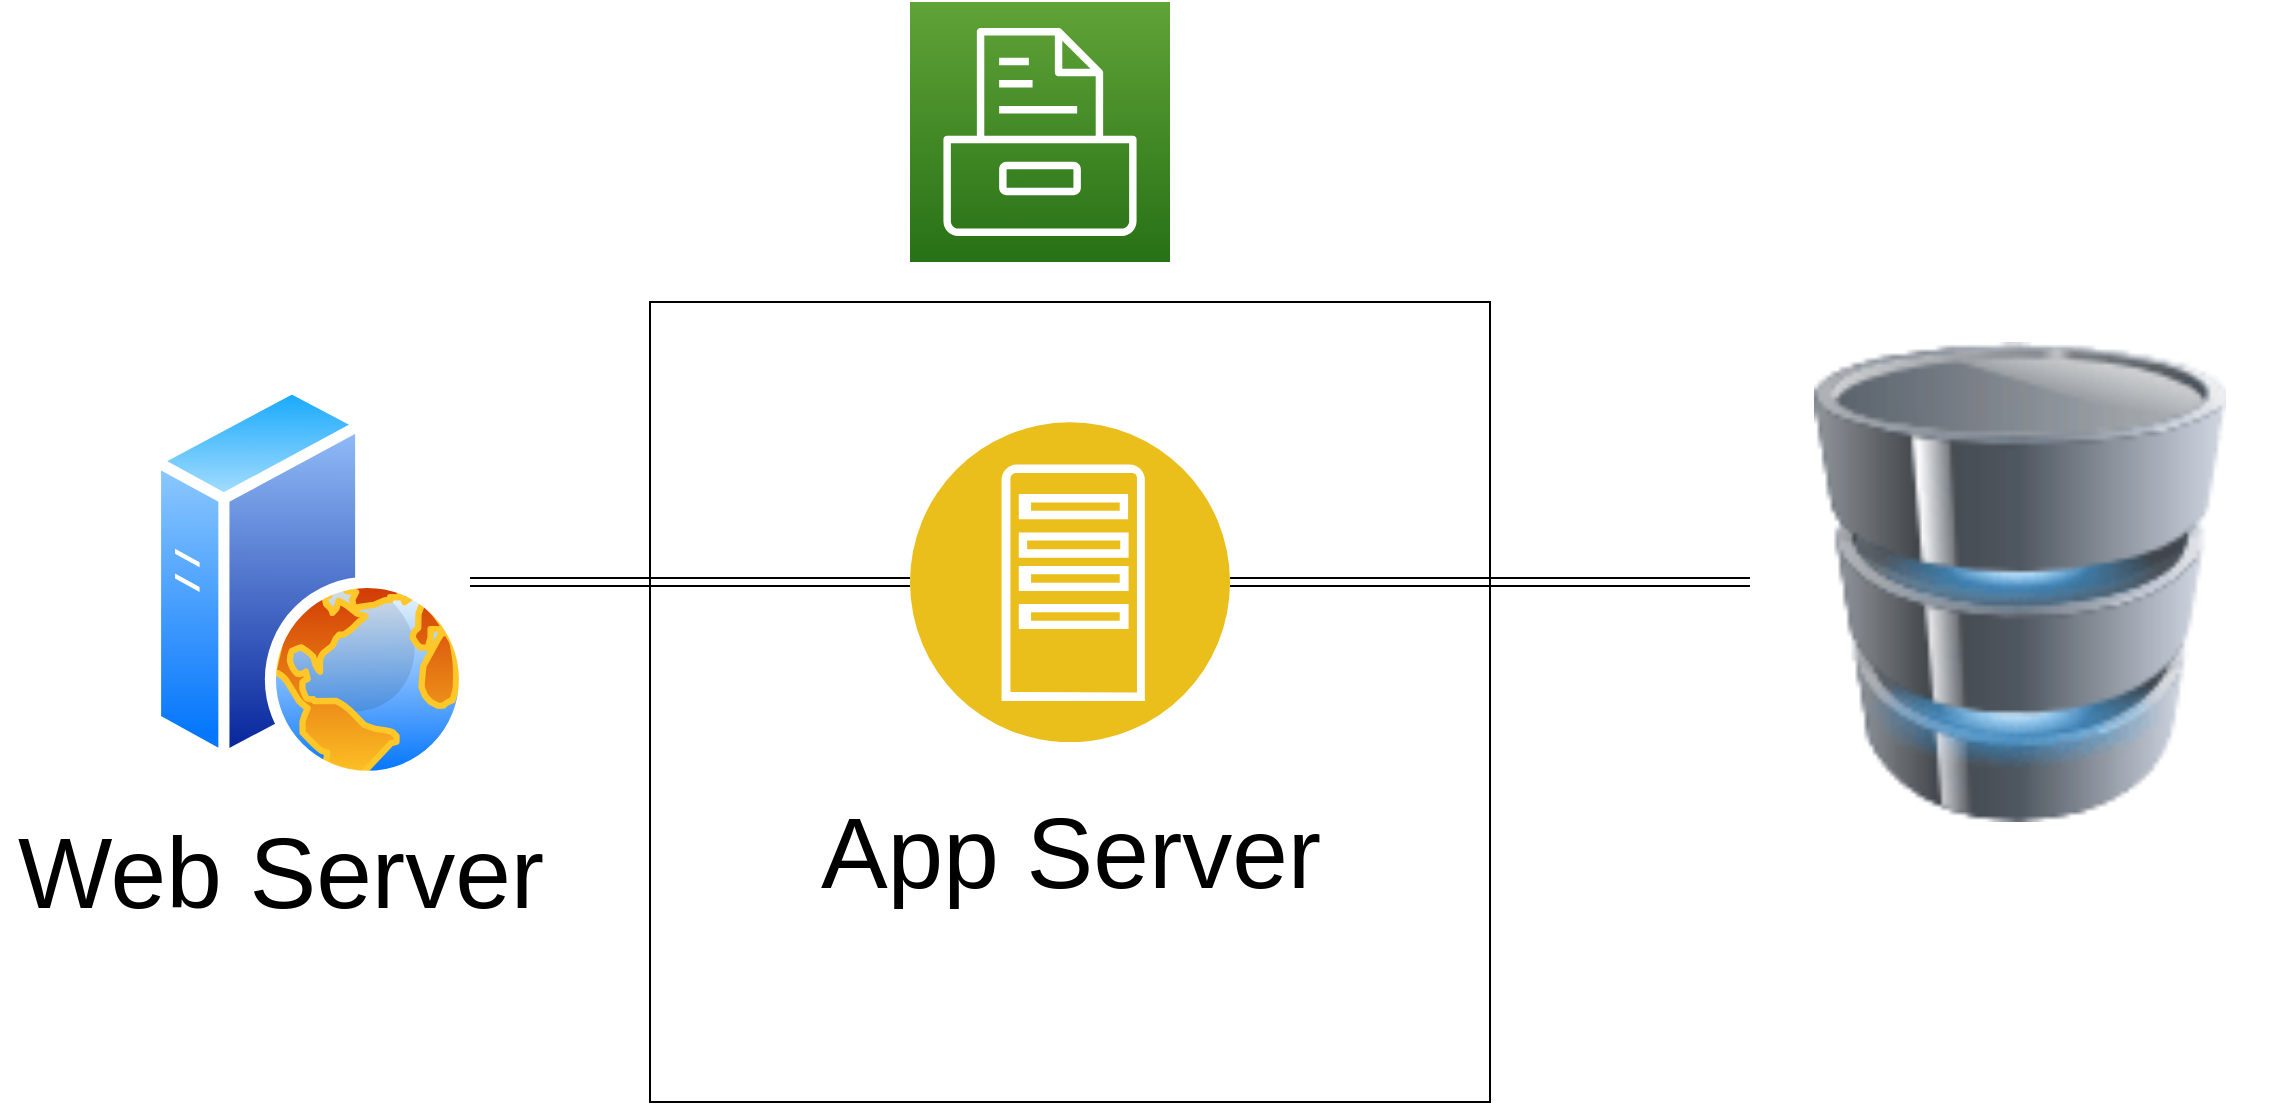 <mxfile version="14.6.9" type="github">
  <diagram id="Ht1M8jgEwFfnCIfOTk4-" name="Page-1">
    <mxGraphModel dx="3029" dy="853" grid="1" gridSize="10" guides="1" tooltips="1" connect="1" arrows="1" fold="1" page="1" pageScale="1" pageWidth="1169" pageHeight="827" math="0" shadow="0">
      <root>
        <mxCell id="0" />
        <mxCell id="1" parent="0" />
        <mxCell id="m0hNDZuXs-YnHWMxR2_t-5" style="edgeStyle=orthogonalEdgeStyle;rounded=0;orthogonalLoop=1;jettySize=auto;html=1;shape=link;" edge="1" parent="1" source="m0hNDZuXs-YnHWMxR2_t-3" target="m0hNDZuXs-YnHWMxR2_t-4">
          <mxGeometry relative="1" as="geometry" />
        </mxCell>
        <mxCell id="m0hNDZuXs-YnHWMxR2_t-3" value="" style="aspect=fixed;perimeter=ellipsePerimeter;html=1;align=center;shadow=0;dashed=0;spacingTop=3;image;image=img/lib/active_directory/web_server.svg;" vertex="1" parent="1">
          <mxGeometry x="-225" y="340" width="160" height="200" as="geometry" />
        </mxCell>
        <mxCell id="m0hNDZuXs-YnHWMxR2_t-14" style="edgeStyle=orthogonalEdgeStyle;shape=link;rounded=0;orthogonalLoop=1;jettySize=auto;html=1;" edge="1" parent="1" source="m0hNDZuXs-YnHWMxR2_t-4" target="m0hNDZuXs-YnHWMxR2_t-10">
          <mxGeometry relative="1" as="geometry" />
        </mxCell>
        <mxCell id="m0hNDZuXs-YnHWMxR2_t-4" value="" style="aspect=fixed;perimeter=ellipsePerimeter;html=1;align=center;shadow=0;dashed=0;fontColor=#4277BB;labelBackgroundColor=#ffffff;fontSize=12;spacingTop=3;image;image=img/lib/ibm/applications/app_server.svg;" vertex="1" parent="1">
          <mxGeometry x="155" y="360" width="160" height="160" as="geometry" />
        </mxCell>
        <mxCell id="m0hNDZuXs-YnHWMxR2_t-6" value="&lt;span style=&quot;font-size: 50px&quot;&gt;App Server&lt;/span&gt;" style="text;html=1;resizable=0;autosize=1;align=center;verticalAlign=middle;points=[];fillColor=none;strokeColor=none;rounded=0;" vertex="1" parent="1">
          <mxGeometry x="100" y="560" width="270" height="30" as="geometry" />
        </mxCell>
        <mxCell id="m0hNDZuXs-YnHWMxR2_t-7" value="&lt;span style=&quot;font-size: 50px&quot;&gt;Web Server&lt;/span&gt;" style="text;html=1;resizable=0;autosize=1;align=center;verticalAlign=middle;points=[];fillColor=none;strokeColor=none;rounded=0;" vertex="1" parent="1">
          <mxGeometry x="-300" y="570" width="280" height="30" as="geometry" />
        </mxCell>
        <mxCell id="m0hNDZuXs-YnHWMxR2_t-8" value="" style="points=[[0,0,0],[0.25,0,0],[0.5,0,0],[0.75,0,0],[1,0,0],[0,1,0],[0.25,1,0],[0.5,1,0],[0.75,1,0],[1,1,0],[0,0.25,0],[0,0.5,0],[0,0.75,0],[1,0.25,0],[1,0.5,0],[1,0.75,0]];outlineConnect=0;fontColor=#232F3E;gradientColor=#60A337;gradientDirection=north;fillColor=#277116;strokeColor=#ffffff;dashed=0;verticalLabelPosition=bottom;verticalAlign=top;align=center;html=1;fontSize=12;fontStyle=0;aspect=fixed;shape=mxgraph.aws4.resourceIcon;resIcon=mxgraph.aws4.storage;" vertex="1" parent="1">
          <mxGeometry x="155" y="150" width="130" height="130" as="geometry" />
        </mxCell>
        <mxCell id="m0hNDZuXs-YnHWMxR2_t-9" value="" style="rounded=0;whiteSpace=wrap;html=1;fillColor=none;" vertex="1" parent="1">
          <mxGeometry x="25" y="300" width="420" height="400" as="geometry" />
        </mxCell>
        <mxCell id="m0hNDZuXs-YnHWMxR2_t-10" value="" style="image;html=1;image=img/lib/clip_art/computers/Database_128x128.png;fillColor=none;" vertex="1" parent="1">
          <mxGeometry x="575" y="320" width="270" height="240" as="geometry" />
        </mxCell>
      </root>
    </mxGraphModel>
  </diagram>
</mxfile>
